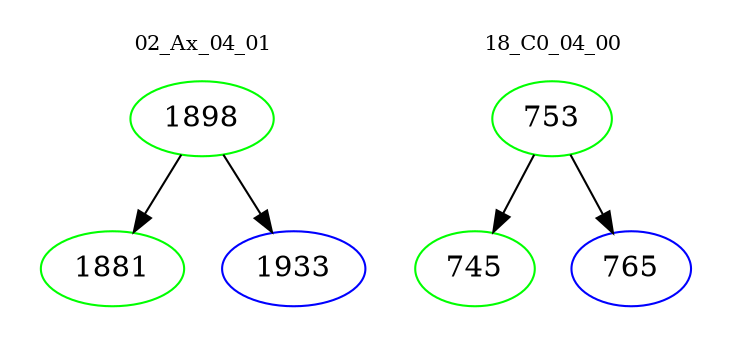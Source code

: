 digraph{
subgraph cluster_0 {
color = white
label = "02_Ax_04_01";
fontsize=10;
T0_1898 [label="1898", color="green"]
T0_1898 -> T0_1881 [color="black"]
T0_1881 [label="1881", color="green"]
T0_1898 -> T0_1933 [color="black"]
T0_1933 [label="1933", color="blue"]
}
subgraph cluster_1 {
color = white
label = "18_C0_04_00";
fontsize=10;
T1_753 [label="753", color="green"]
T1_753 -> T1_745 [color="black"]
T1_745 [label="745", color="green"]
T1_753 -> T1_765 [color="black"]
T1_765 [label="765", color="blue"]
}
}
